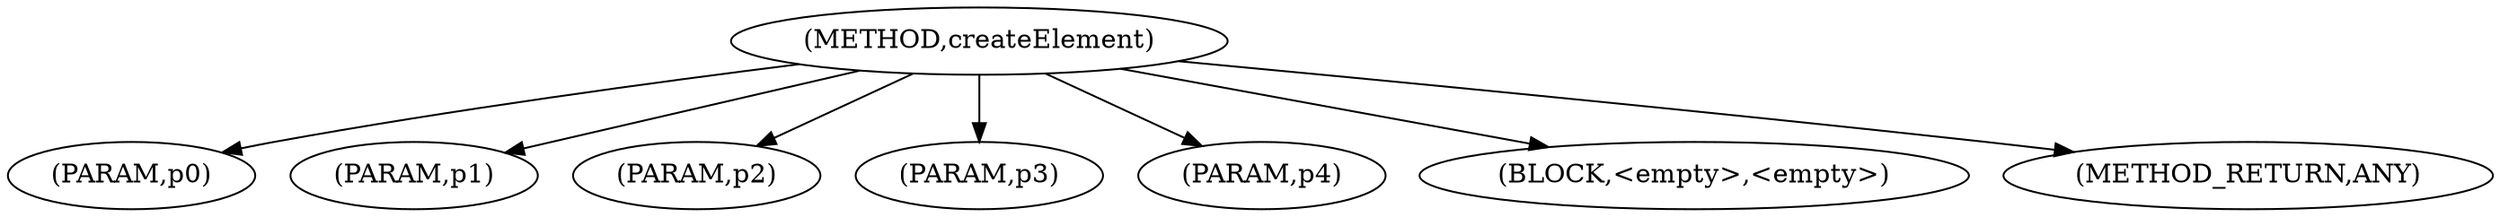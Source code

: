 digraph "createElement" {  
"3261" [label = <(METHOD,createElement)> ]
"3262" [label = <(PARAM,p0)> ]
"3263" [label = <(PARAM,p1)> ]
"3264" [label = <(PARAM,p2)> ]
"3265" [label = <(PARAM,p3)> ]
"3266" [label = <(PARAM,p4)> ]
"3267" [label = <(BLOCK,&lt;empty&gt;,&lt;empty&gt;)> ]
"3268" [label = <(METHOD_RETURN,ANY)> ]
  "3261" -> "3262" 
  "3261" -> "3263" 
  "3261" -> "3267" 
  "3261" -> "3264" 
  "3261" -> "3268" 
  "3261" -> "3265" 
  "3261" -> "3266" 
}

